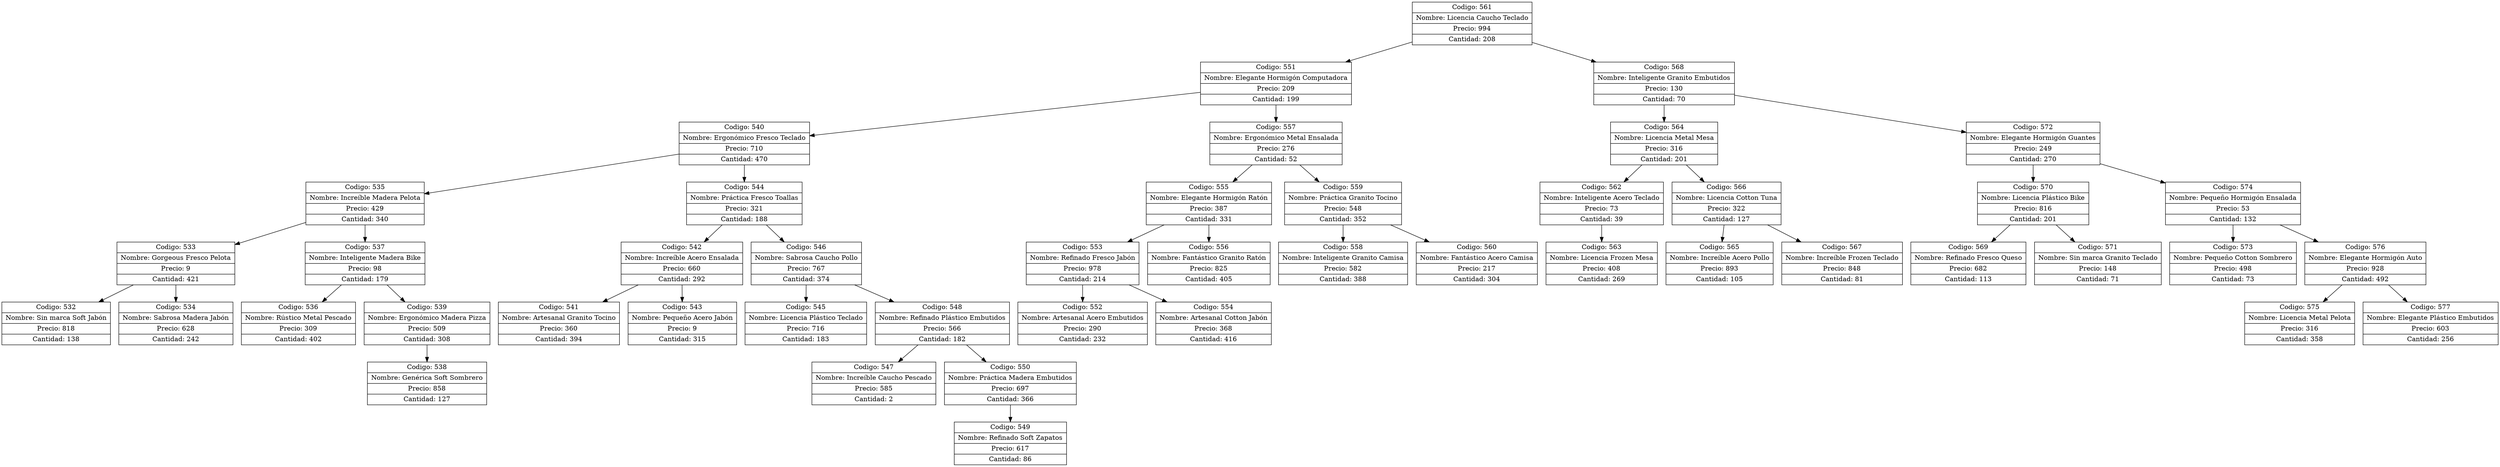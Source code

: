 digraph G{
node[shape="box" shape="record"]
nodo561[label="{ Codigo: 561 | Nombre: Licencia Caucho Teclado | Precio: 994 | Cantidad: 208}"];
nodo551[label="{ Codigo: 551 | Nombre: Elegante Hormigón Computadora | Precio: 209 | Cantidad: 199}"];
nodo540[label="{ Codigo: 540 | Nombre: Ergonómico Fresco Teclado | Precio: 710 | Cantidad: 470}"];
nodo535[label="{ Codigo: 535 | Nombre: Increíble Madera Pelota | Precio: 429 | Cantidad: 340}"];
nodo533[label="{ Codigo: 533 | Nombre: Gorgeous Fresco Pelota | Precio: 9 | Cantidad: 421}"];
nodo532[label="{ Codigo: 532 | Nombre: Sin marca Soft Jabón | Precio: 818 | Cantidad: 138}"];
nodo533->nodo532;
nodo534[label="{ Codigo: 534 | Nombre: Sabrosa Madera Jabón | Precio: 628 | Cantidad: 242}"];
nodo533->nodo534;
nodo535->nodo533;
nodo537[label="{ Codigo: 537 | Nombre: Inteligente Madera Bike | Precio: 98 | Cantidad: 179}"];
nodo536[label="{ Codigo: 536 | Nombre: Rústico Metal Pescado | Precio: 309 | Cantidad: 402}"];
nodo537->nodo536;
nodo539[label="{ Codigo: 539 | Nombre: Ergonómico Madera Pizza | Precio: 509 | Cantidad: 308}"];
nodo538[label="{ Codigo: 538 | Nombre: Genérica Soft Sombrero | Precio: 858 | Cantidad: 127}"];
nodo539->nodo538;
nodo537->nodo539;
nodo535->nodo537;
nodo540->nodo535;
nodo544[label="{ Codigo: 544 | Nombre: Práctica Fresco Toallas | Precio: 321 | Cantidad: 188}"];
nodo542[label="{ Codigo: 542 | Nombre: Increíble Acero Ensalada | Precio: 660 | Cantidad: 292}"];
nodo541[label="{ Codigo: 541 | Nombre: Artesanal Granito Tocino | Precio: 360 | Cantidad: 394}"];
nodo542->nodo541;
nodo543[label="{ Codigo: 543 | Nombre: Pequeño Acero Jabón | Precio: 9 | Cantidad: 315}"];
nodo542->nodo543;
nodo544->nodo542;
nodo546[label="{ Codigo: 546 | Nombre: Sabrosa Caucho Pollo | Precio: 767 | Cantidad: 374}"];
nodo545[label="{ Codigo: 545 | Nombre: Licencia Plástico Teclado | Precio: 716 | Cantidad: 183}"];
nodo546->nodo545;
nodo548[label="{ Codigo: 548 | Nombre: Refinado Plástico Embutidos | Precio: 566 | Cantidad: 182}"];
nodo547[label="{ Codigo: 547 | Nombre: Increíble Caucho Pescado | Precio: 585 | Cantidad: 2}"];
nodo548->nodo547;
nodo550[label="{ Codigo: 550 | Nombre: Práctica Madera Embutidos | Precio: 697 | Cantidad: 366}"];
nodo549[label="{ Codigo: 549 | Nombre: Refinado Soft Zapatos | Precio: 617 | Cantidad: 86}"];
nodo550->nodo549;
nodo548->nodo550;
nodo546->nodo548;
nodo544->nodo546;
nodo540->nodo544;
nodo551->nodo540;
nodo557[label="{ Codigo: 557 | Nombre: Ergonómico Metal Ensalada | Precio: 276 | Cantidad: 52}"];
nodo555[label="{ Codigo: 555 | Nombre: Elegante Hormigón Ratón | Precio: 387 | Cantidad: 331}"];
nodo553[label="{ Codigo: 553 | Nombre: Refinado Fresco Jabón | Precio: 978 | Cantidad: 214}"];
nodo552[label="{ Codigo: 552 | Nombre: Artesanal Acero Embutidos | Precio: 290 | Cantidad: 232}"];
nodo553->nodo552;
nodo554[label="{ Codigo: 554 | Nombre: Artesanal Cotton Jabón | Precio: 368 | Cantidad: 416}"];
nodo553->nodo554;
nodo555->nodo553;
nodo556[label="{ Codigo: 556 | Nombre: Fantástico Granito Ratón | Precio: 825 | Cantidad: 405}"];
nodo555->nodo556;
nodo557->nodo555;
nodo559[label="{ Codigo: 559 | Nombre: Práctica Granito Tocino | Precio: 548 | Cantidad: 352}"];
nodo558[label="{ Codigo: 558 | Nombre: Inteligente Granito Camisa | Precio: 582 | Cantidad: 388}"];
nodo559->nodo558;
nodo560[label="{ Codigo: 560 | Nombre: Fantástico Acero Camisa | Precio: 217 | Cantidad: 304}"];
nodo559->nodo560;
nodo557->nodo559;
nodo551->nodo557;
nodo561->nodo551;
nodo568[label="{ Codigo: 568 | Nombre: Inteligente Granito Embutidos | Precio: 130 | Cantidad: 70}"];
nodo564[label="{ Codigo: 564 | Nombre: Licencia Metal Mesa | Precio: 316 | Cantidad: 201}"];
nodo562[label="{ Codigo: 562 | Nombre: Inteligente Acero Teclado | Precio: 73 | Cantidad: 39}"];
nodo563[label="{ Codigo: 563 | Nombre: Licencia Frozen Mesa | Precio: 408 | Cantidad: 269}"];
nodo562->nodo563;
nodo564->nodo562;
nodo566[label="{ Codigo: 566 | Nombre: Licencia Cotton Tuna | Precio: 322 | Cantidad: 127}"];
nodo565[label="{ Codigo: 565 | Nombre: Increíble Acero Pollo | Precio: 893 | Cantidad: 105}"];
nodo566->nodo565;
nodo567[label="{ Codigo: 567 | Nombre: Increíble Frozen Teclado | Precio: 848 | Cantidad: 81}"];
nodo566->nodo567;
nodo564->nodo566;
nodo568->nodo564;
nodo572[label="{ Codigo: 572 | Nombre: Elegante Hormigón Guantes | Precio: 249 | Cantidad: 270}"];
nodo570[label="{ Codigo: 570 | Nombre: Licencia Plástico Bike | Precio: 816 | Cantidad: 201}"];
nodo569[label="{ Codigo: 569 | Nombre: Refinado Fresco Queso | Precio: 682 | Cantidad: 113}"];
nodo570->nodo569;
nodo571[label="{ Codigo: 571 | Nombre: Sin marca Granito Teclado | Precio: 148 | Cantidad: 71}"];
nodo570->nodo571;
nodo572->nodo570;
nodo574[label="{ Codigo: 574 | Nombre: Pequeño Hormigón Ensalada | Precio: 53 | Cantidad: 132}"];
nodo573[label="{ Codigo: 573 | Nombre: Pequeño Cotton Sombrero | Precio: 498 | Cantidad: 73}"];
nodo574->nodo573;
nodo576[label="{ Codigo: 576 | Nombre: Elegante Hormigón Auto | Precio: 928 | Cantidad: 492}"];
nodo575[label="{ Codigo: 575 | Nombre: Licencia Metal Pelota | Precio: 316 | Cantidad: 358}"];
nodo576->nodo575;
nodo577[label="{ Codigo: 577 | Nombre: Elegante Plástico Embutidos | Precio: 603 | Cantidad: 256}"];
nodo576->nodo577;
nodo574->nodo576;
nodo572->nodo574;
nodo568->nodo572;
nodo561->nodo568;
}
